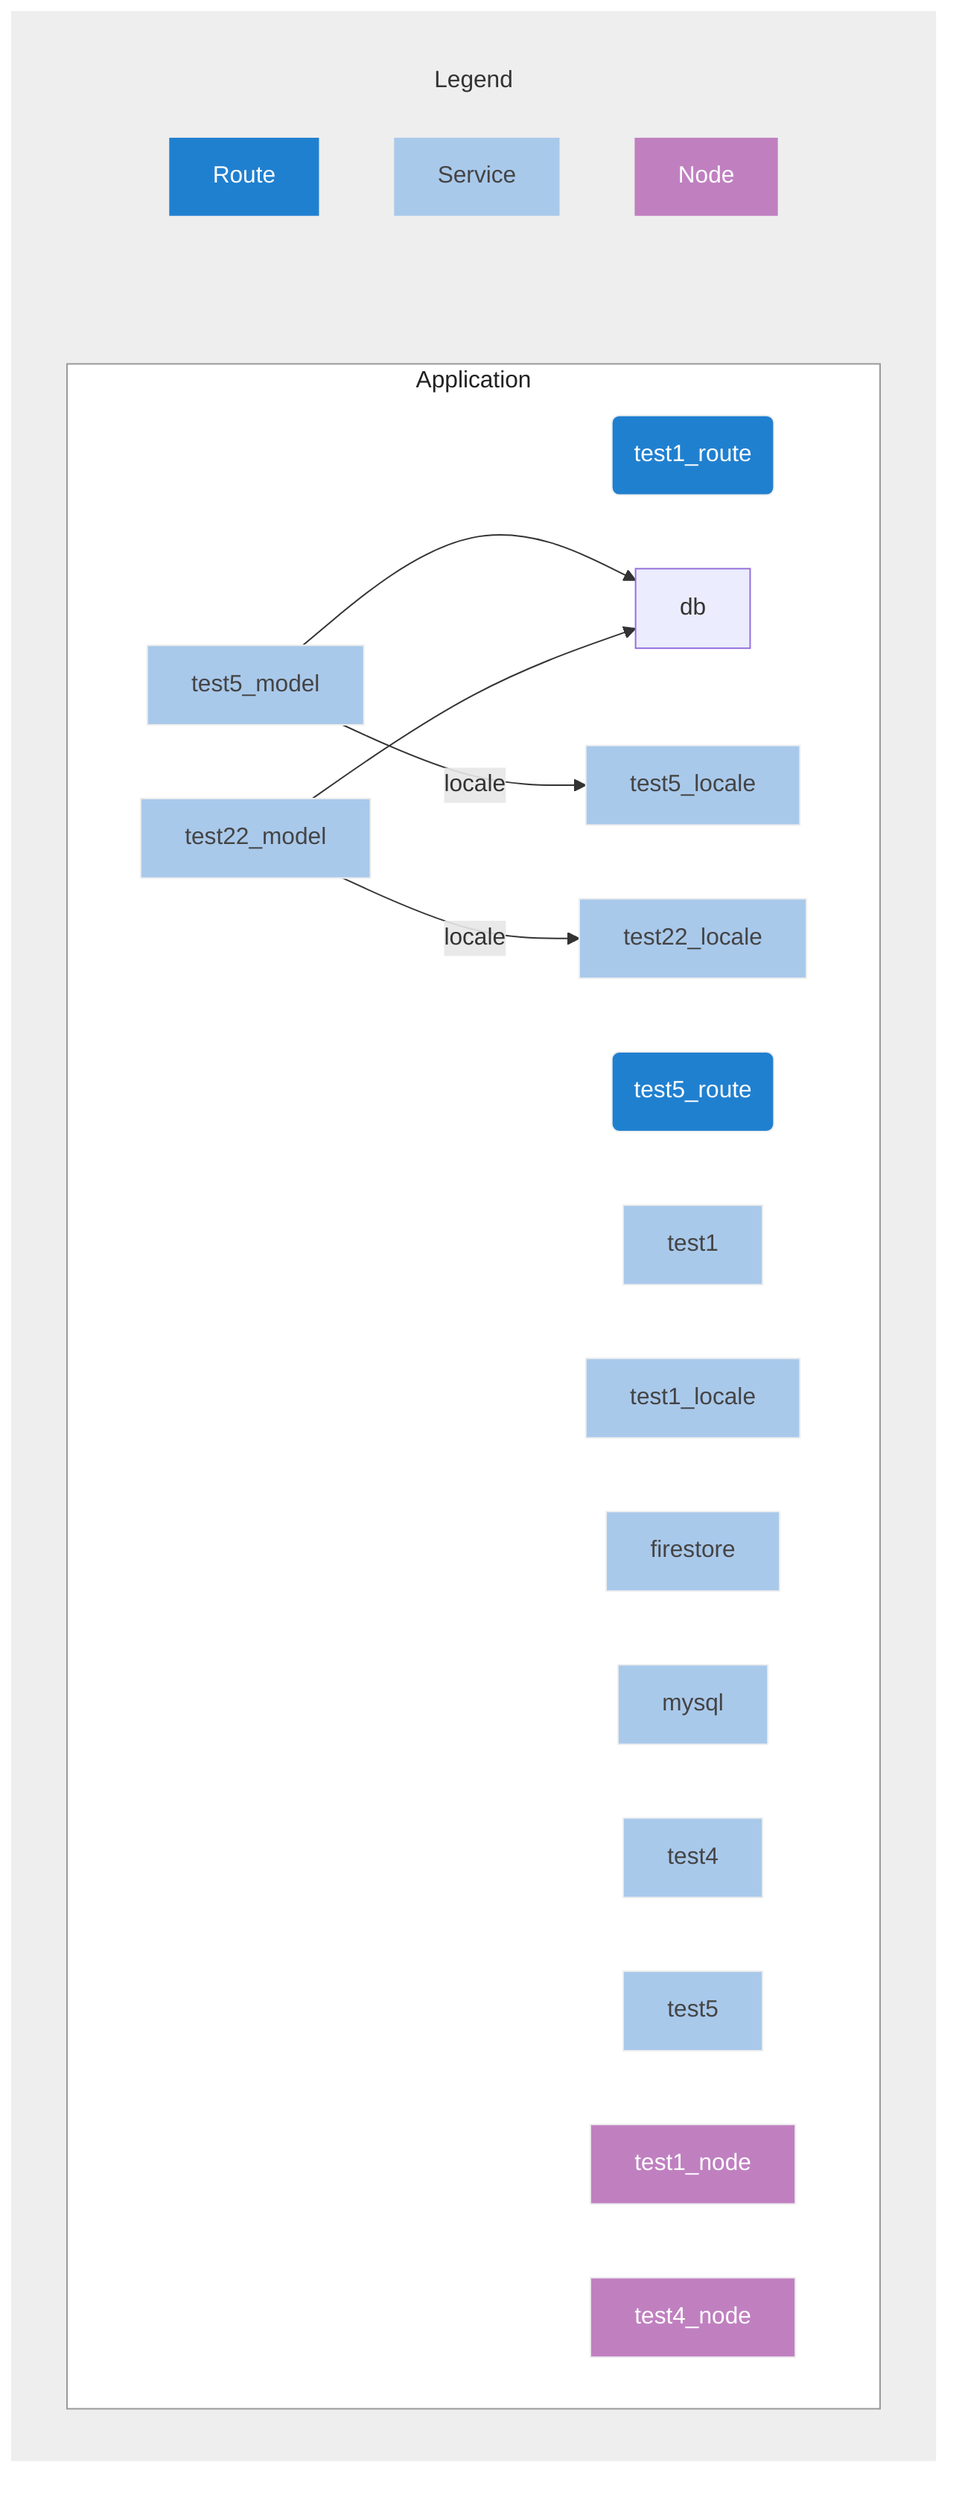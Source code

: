 graph LR;
subgraph main
    direction LR;

    subgraph Application
        direction LR;
        classDef nodeCls fill:#C080C0,stroke:#eee,color:#fff
        classDef routeCls fill:#2080D0,stroke:#eee,color:#fff
        classDef nodCls fill:#C080C0,stroke:#eee,color:#fff
        classDef serviceCls fill:#A9C9EB,stroke:#eee,color:#444
    test1_route("test1_route"):::routeCls
    test5_route("test5_route"):::routeCls
    test1["test1"]:::serviceCls
    test1_locale["test1_locale"]:::serviceCls
    firestore["firestore"]:::serviceCls
    mysql["mysql"]:::serviceCls
    test4["test4"]:::serviceCls
    test5_locale["test5_locale"]:::serviceCls
    test5_model["test5_model"]:::serviceCls
    test5_model --> db;
    test5_model -- locale -->test5_locale;
    test5["test5"]:::serviceCls
    test22_locale["test22_locale"]:::serviceCls
    test22_model["test22_model"]:::serviceCls
    test22_model --> db;
    test22_model -- locale -->test22_locale;
    test1_node["test1_node"]:::nodeCls
    test4_node["test4_node"]:::nodeCls
end

    subgraph Legend
        Route:::routeCls
        Service:::serviceCls
        Node:::nodCls
    end

end



style Application fill:#fff,stroke:#999,color:#222
style Legend fill:#eee,stroke:#eee,color:#333
style main fill:#eee,stroke:#eee,color:#eee